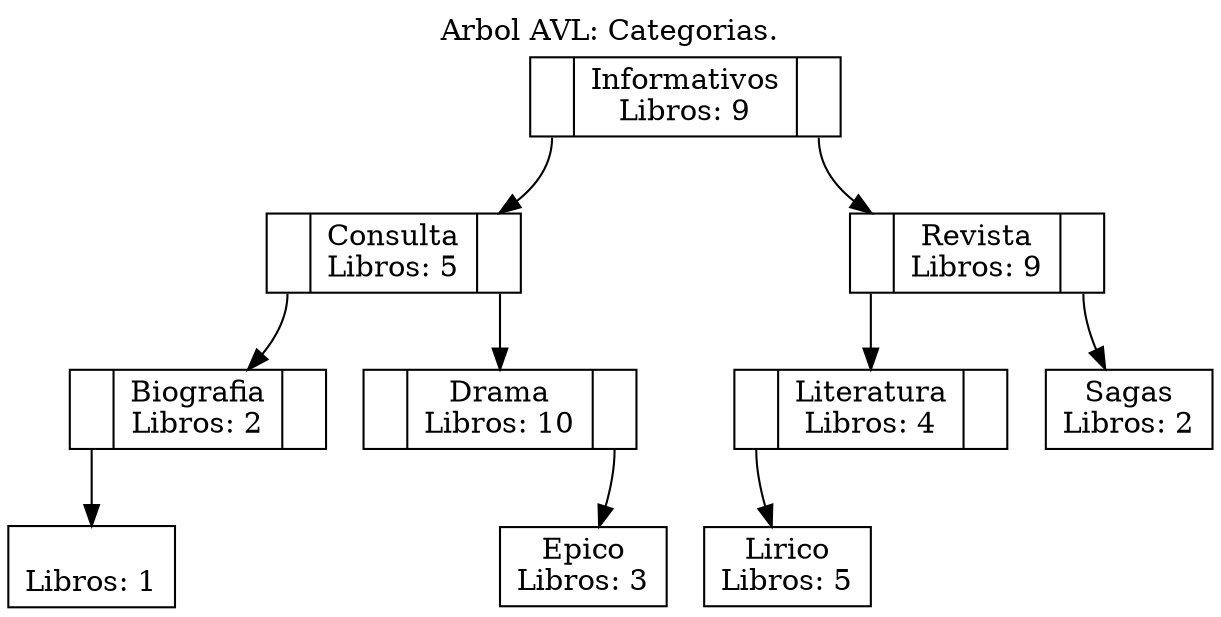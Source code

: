 digraph G{
 rankdir=TB;
labelloc = "t";
node [shape=record];
"Informativos" [label = "<C0>|Informativos\nLibros: 9|<C1>"];
"Consulta" [label = "<C0>|Consulta\nLibros: 5|<C1>"];
"Biografia" [label = "<C0>|Biografia\nLibros: 2|<C1>"];
"" [label = "\nLibros: 1"];
"Biografia":C0->"";
"Consulta":C0->"Biografia";
"Drama" [label = "<C0>|Drama\nLibros: 10|<C1>"];
"Epico" [label = "Epico\nLibros: 3"];
"Drama":C1->"Epico";
"Consulta":C1->"Drama";
"Informativos":C0->"Consulta";
"Revista" [label = "<C0>|Revista\nLibros: 9|<C1>"];
"Literatura" [label = "<C0>|Literatura\nLibros: 4|<C1>"];
"Lirico" [label = "Lirico\nLibros: 5"];
"Literatura":C0->"Lirico";
"Revista":C0->"Literatura";
"Sagas" [label = "Sagas\nLibros: 2"];
"Revista":C1->"Sagas";
"Informativos":C1->"Revista";
graph[label="Arbol AVL: Categorias."];
}